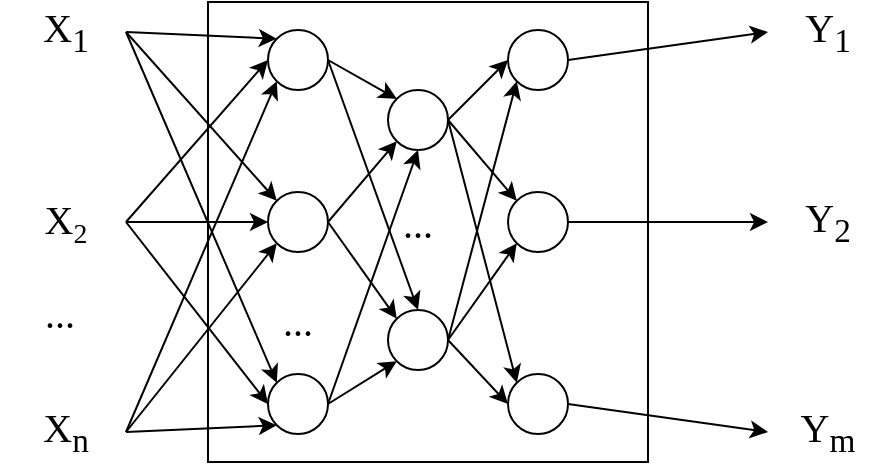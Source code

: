 <mxfile version="24.0.2" type="device">
  <diagram name="Страница — 1" id="Mr-a5qJRFT9egZu9b4EL">
    <mxGraphModel dx="696" dy="408" grid="1" gridSize="10" guides="1" tooltips="1" connect="1" arrows="1" fold="1" page="1" pageScale="1" pageWidth="1169" pageHeight="827" math="0" shadow="0">
      <root>
        <mxCell id="0" />
        <mxCell id="1" parent="0" />
        <mxCell id="cYeco5_5NZNaWGogSFUn-17" value="" style="rounded=0;whiteSpace=wrap;html=1;" vertex="1" parent="1">
          <mxGeometry x="400" y="200" width="220" height="230" as="geometry" />
        </mxCell>
        <mxCell id="cYeco5_5NZNaWGogSFUn-2" value="" style="endArrow=classic;html=1;rounded=0;exitX=1;exitY=0.5;exitDx=0;exitDy=0;entryX=0;entryY=0.5;entryDx=0;entryDy=0;" edge="1" parent="1" source="cYeco5_5NZNaWGogSFUn-5" target="cYeco5_5NZNaWGogSFUn-19">
          <mxGeometry width="50" height="50" relative="1" as="geometry">
            <mxPoint x="360" y="280" as="sourcePoint" />
            <mxPoint x="380" y="280" as="targetPoint" />
          </mxGeometry>
        </mxCell>
        <mxCell id="cYeco5_5NZNaWGogSFUn-3" value="" style="endArrow=classic;html=1;rounded=0;exitX=1;exitY=0.5;exitDx=0;exitDy=0;entryX=0;entryY=0;entryDx=0;entryDy=0;" edge="1" parent="1" source="cYeco5_5NZNaWGogSFUn-4" target="cYeco5_5NZNaWGogSFUn-18">
          <mxGeometry width="50" height="50" relative="1" as="geometry">
            <mxPoint x="360" y="200" as="sourcePoint" />
            <mxPoint x="370" y="130" as="targetPoint" />
          </mxGeometry>
        </mxCell>
        <mxCell id="cYeco5_5NZNaWGogSFUn-4" value="&lt;font style=&quot;font-size: 20px;&quot;&gt;X&lt;sub&gt;1&lt;/sub&gt;&lt;/font&gt;" style="text;html=1;align=center;verticalAlign=middle;whiteSpace=wrap;rounded=0;fontFamily=Times New Roman;" vertex="1" parent="1">
          <mxGeometry x="299" y="200" width="60" height="30" as="geometry" />
        </mxCell>
        <mxCell id="cYeco5_5NZNaWGogSFUn-5" value="&lt;font style=&quot;font-size: 20px;&quot;&gt;X&lt;/font&gt;&lt;font style=&quot;font-size: 16.667px;&quot;&gt;&lt;sub&gt;2&lt;/sub&gt;&lt;/font&gt;" style="text;html=1;align=center;verticalAlign=middle;whiteSpace=wrap;rounded=0;fontFamily=Times New Roman;" vertex="1" parent="1">
          <mxGeometry x="299" y="295" width="60" height="30" as="geometry" />
        </mxCell>
        <mxCell id="cYeco5_5NZNaWGogSFUn-6" value="" style="endArrow=classic;html=1;rounded=0;exitX=1;exitY=0.5;exitDx=0;exitDy=0;entryX=0;entryY=1;entryDx=0;entryDy=0;" edge="1" parent="1" source="cYeco5_5NZNaWGogSFUn-8" target="cYeco5_5NZNaWGogSFUn-23">
          <mxGeometry width="50" height="50" relative="1" as="geometry">
            <mxPoint x="360" y="360" as="sourcePoint" />
            <mxPoint x="390" y="350" as="targetPoint" />
          </mxGeometry>
        </mxCell>
        <mxCell id="cYeco5_5NZNaWGogSFUn-7" value="&lt;span style=&quot;font-size: 20px;&quot;&gt;...&lt;/span&gt;" style="text;html=1;align=center;verticalAlign=middle;whiteSpace=wrap;rounded=0;fontFamily=Times New Roman;" vertex="1" parent="1">
          <mxGeometry x="296" y="340" width="60" height="30" as="geometry" />
        </mxCell>
        <mxCell id="cYeco5_5NZNaWGogSFUn-8" value="&lt;span style=&quot;font-size: 20px;&quot;&gt;X&lt;sub&gt;n&lt;/sub&gt;&lt;/span&gt;" style="text;html=1;align=center;verticalAlign=middle;whiteSpace=wrap;rounded=0;fontFamily=Times New Roman;" vertex="1" parent="1">
          <mxGeometry x="299" y="400" width="60" height="30" as="geometry" />
        </mxCell>
        <mxCell id="cYeco5_5NZNaWGogSFUn-9" value="" style="endArrow=classic;html=1;rounded=0;entryX=0;entryY=0.5;entryDx=0;entryDy=0;exitX=1;exitY=0.5;exitDx=0;exitDy=0;" edge="1" parent="1" source="cYeco5_5NZNaWGogSFUn-45" target="cYeco5_5NZNaWGogSFUn-12">
          <mxGeometry width="50" height="50" relative="1" as="geometry">
            <mxPoint x="610" y="170" as="sourcePoint" />
            <mxPoint x="680" y="200" as="targetPoint" />
          </mxGeometry>
        </mxCell>
        <mxCell id="cYeco5_5NZNaWGogSFUn-10" value="" style="endArrow=classic;html=1;rounded=0;entryX=0;entryY=0.5;entryDx=0;entryDy=0;exitX=1;exitY=0.5;exitDx=0;exitDy=0;" edge="1" parent="1" source="cYeco5_5NZNaWGogSFUn-46" target="cYeco5_5NZNaWGogSFUn-13">
          <mxGeometry width="50" height="50" relative="1" as="geometry">
            <mxPoint x="640" y="280" as="sourcePoint" />
            <mxPoint x="680" y="280" as="targetPoint" />
          </mxGeometry>
        </mxCell>
        <mxCell id="cYeco5_5NZNaWGogSFUn-11" value="" style="endArrow=classic;html=1;rounded=0;entryX=0;entryY=0.5;entryDx=0;entryDy=0;exitX=1;exitY=0.5;exitDx=0;exitDy=0;" edge="1" parent="1" source="cYeco5_5NZNaWGogSFUn-48" target="cYeco5_5NZNaWGogSFUn-15">
          <mxGeometry width="50" height="50" relative="1" as="geometry">
            <mxPoint x="640" y="350" as="sourcePoint" />
            <mxPoint x="680" y="360" as="targetPoint" />
          </mxGeometry>
        </mxCell>
        <mxCell id="cYeco5_5NZNaWGogSFUn-12" value="&lt;span style=&quot;font-size: 20px;&quot;&gt;Y&lt;sub&gt;1&lt;/sub&gt;&lt;/span&gt;" style="text;html=1;align=center;verticalAlign=middle;whiteSpace=wrap;rounded=0;fontFamily=Times New Roman;" vertex="1" parent="1">
          <mxGeometry x="680" y="200" width="60" height="30" as="geometry" />
        </mxCell>
        <mxCell id="cYeco5_5NZNaWGogSFUn-13" value="&lt;span style=&quot;font-size: 20px;&quot;&gt;Y&lt;sub&gt;2&lt;/sub&gt;&lt;/span&gt;" style="text;html=1;align=center;verticalAlign=middle;whiteSpace=wrap;rounded=0;fontFamily=Times New Roman;" vertex="1" parent="1">
          <mxGeometry x="680" y="295" width="60" height="30" as="geometry" />
        </mxCell>
        <mxCell id="cYeco5_5NZNaWGogSFUn-15" value="&lt;span style=&quot;font-size: 20px;&quot;&gt;Y&lt;sub&gt;m&lt;/sub&gt;&lt;/span&gt;" style="text;html=1;align=center;verticalAlign=middle;whiteSpace=wrap;rounded=0;fontFamily=Times New Roman;" vertex="1" parent="1">
          <mxGeometry x="680" y="400" width="60" height="30" as="geometry" />
        </mxCell>
        <mxCell id="cYeco5_5NZNaWGogSFUn-18" value="" style="ellipse;whiteSpace=wrap;html=1;aspect=fixed;" vertex="1" parent="1">
          <mxGeometry x="430" y="214" width="30" height="30" as="geometry" />
        </mxCell>
        <mxCell id="cYeco5_5NZNaWGogSFUn-19" value="" style="ellipse;whiteSpace=wrap;html=1;aspect=fixed;" vertex="1" parent="1">
          <mxGeometry x="430" y="295" width="30" height="30" as="geometry" />
        </mxCell>
        <mxCell id="cYeco5_5NZNaWGogSFUn-21" value="&lt;span style=&quot;font-size: 20px;&quot;&gt;...&lt;/span&gt;" style="text;html=1;align=center;verticalAlign=middle;whiteSpace=wrap;rounded=0;fontFamily=Times New Roman;" vertex="1" parent="1">
          <mxGeometry x="415" y="344" width="60" height="30" as="geometry" />
        </mxCell>
        <mxCell id="cYeco5_5NZNaWGogSFUn-23" value="" style="ellipse;whiteSpace=wrap;html=1;aspect=fixed;" vertex="1" parent="1">
          <mxGeometry x="430" y="386" width="30" height="30" as="geometry" />
        </mxCell>
        <mxCell id="cYeco5_5NZNaWGogSFUn-25" value="" style="endArrow=classic;html=1;rounded=0;entryX=0;entryY=0;entryDx=0;entryDy=0;exitX=1;exitY=0.5;exitDx=0;exitDy=0;" edge="1" parent="1" source="cYeco5_5NZNaWGogSFUn-4" target="cYeco5_5NZNaWGogSFUn-19">
          <mxGeometry width="50" height="50" relative="1" as="geometry">
            <mxPoint x="550" y="320" as="sourcePoint" />
            <mxPoint x="600" y="270" as="targetPoint" />
          </mxGeometry>
        </mxCell>
        <mxCell id="cYeco5_5NZNaWGogSFUn-27" value="" style="endArrow=classic;html=1;rounded=0;entryX=0;entryY=0;entryDx=0;entryDy=0;exitX=1;exitY=0.5;exitDx=0;exitDy=0;" edge="1" parent="1" source="cYeco5_5NZNaWGogSFUn-4" target="cYeco5_5NZNaWGogSFUn-23">
          <mxGeometry width="50" height="50" relative="1" as="geometry">
            <mxPoint x="550" y="320" as="sourcePoint" />
            <mxPoint x="600" y="270" as="targetPoint" />
          </mxGeometry>
        </mxCell>
        <mxCell id="cYeco5_5NZNaWGogSFUn-28" value="" style="endArrow=classic;html=1;rounded=0;exitX=1;exitY=0.5;exitDx=0;exitDy=0;entryX=0;entryY=0.5;entryDx=0;entryDy=0;" edge="1" parent="1" source="cYeco5_5NZNaWGogSFUn-5" target="cYeco5_5NZNaWGogSFUn-18">
          <mxGeometry width="50" height="50" relative="1" as="geometry">
            <mxPoint x="550" y="320" as="sourcePoint" />
            <mxPoint x="600" y="270" as="targetPoint" />
          </mxGeometry>
        </mxCell>
        <mxCell id="cYeco5_5NZNaWGogSFUn-30" value="" style="endArrow=classic;html=1;rounded=0;exitX=1;exitY=0.5;exitDx=0;exitDy=0;entryX=0;entryY=0.5;entryDx=0;entryDy=0;" edge="1" parent="1" source="cYeco5_5NZNaWGogSFUn-5" target="cYeco5_5NZNaWGogSFUn-23">
          <mxGeometry width="50" height="50" relative="1" as="geometry">
            <mxPoint x="550" y="320" as="sourcePoint" />
            <mxPoint x="600" y="270" as="targetPoint" />
          </mxGeometry>
        </mxCell>
        <mxCell id="cYeco5_5NZNaWGogSFUn-31" value="" style="ellipse;whiteSpace=wrap;html=1;aspect=fixed;" vertex="1" parent="1">
          <mxGeometry x="490" y="244" width="30" height="30" as="geometry" />
        </mxCell>
        <mxCell id="cYeco5_5NZNaWGogSFUn-33" value="&lt;span style=&quot;font-size: 20px;&quot;&gt;...&lt;/span&gt;" style="text;html=1;align=center;verticalAlign=middle;whiteSpace=wrap;rounded=0;fontFamily=Times New Roman;" vertex="1" parent="1">
          <mxGeometry x="475" y="295" width="60" height="30" as="geometry" />
        </mxCell>
        <mxCell id="cYeco5_5NZNaWGogSFUn-34" value="" style="ellipse;whiteSpace=wrap;html=1;aspect=fixed;" vertex="1" parent="1">
          <mxGeometry x="490" y="354" width="30" height="30" as="geometry" />
        </mxCell>
        <mxCell id="cYeco5_5NZNaWGogSFUn-35" value="" style="endArrow=classic;html=1;rounded=0;entryX=0;entryY=0;entryDx=0;entryDy=0;exitX=1;exitY=0.5;exitDx=0;exitDy=0;" edge="1" parent="1" source="cYeco5_5NZNaWGogSFUn-18" target="cYeco5_5NZNaWGogSFUn-31">
          <mxGeometry width="50" height="50" relative="1" as="geometry">
            <mxPoint x="550" y="320" as="sourcePoint" />
            <mxPoint x="600" y="270" as="targetPoint" />
          </mxGeometry>
        </mxCell>
        <mxCell id="cYeco5_5NZNaWGogSFUn-37" value="" style="endArrow=classic;html=1;rounded=0;exitX=1;exitY=0.5;exitDx=0;exitDy=0;entryX=0.5;entryY=0;entryDx=0;entryDy=0;" edge="1" parent="1" source="cYeco5_5NZNaWGogSFUn-18" target="cYeco5_5NZNaWGogSFUn-34">
          <mxGeometry width="50" height="50" relative="1" as="geometry">
            <mxPoint x="550" y="320" as="sourcePoint" />
            <mxPoint x="600" y="270" as="targetPoint" />
          </mxGeometry>
        </mxCell>
        <mxCell id="cYeco5_5NZNaWGogSFUn-38" value="" style="endArrow=classic;html=1;rounded=0;entryX=0;entryY=1;entryDx=0;entryDy=0;exitX=1;exitY=0.5;exitDx=0;exitDy=0;" edge="1" parent="1" source="cYeco5_5NZNaWGogSFUn-8" target="cYeco5_5NZNaWGogSFUn-19">
          <mxGeometry width="50" height="50" relative="1" as="geometry">
            <mxPoint x="550" y="320" as="sourcePoint" />
            <mxPoint x="600" y="270" as="targetPoint" />
          </mxGeometry>
        </mxCell>
        <mxCell id="cYeco5_5NZNaWGogSFUn-39" value="" style="endArrow=classic;html=1;rounded=0;entryX=0;entryY=1;entryDx=0;entryDy=0;exitX=1;exitY=0.5;exitDx=0;exitDy=0;" edge="1" parent="1" source="cYeco5_5NZNaWGogSFUn-8" target="cYeco5_5NZNaWGogSFUn-18">
          <mxGeometry width="50" height="50" relative="1" as="geometry">
            <mxPoint x="550" y="320" as="sourcePoint" />
            <mxPoint x="600" y="270" as="targetPoint" />
          </mxGeometry>
        </mxCell>
        <mxCell id="cYeco5_5NZNaWGogSFUn-41" value="" style="endArrow=classic;html=1;rounded=0;exitX=1;exitY=0.5;exitDx=0;exitDy=0;entryX=0;entryY=1;entryDx=0;entryDy=0;" edge="1" parent="1" source="cYeco5_5NZNaWGogSFUn-23" target="cYeco5_5NZNaWGogSFUn-34">
          <mxGeometry width="50" height="50" relative="1" as="geometry">
            <mxPoint x="550" y="320" as="sourcePoint" />
            <mxPoint x="600" y="270" as="targetPoint" />
          </mxGeometry>
        </mxCell>
        <mxCell id="cYeco5_5NZNaWGogSFUn-42" value="" style="endArrow=classic;html=1;rounded=0;entryX=0.5;entryY=1;entryDx=0;entryDy=0;exitX=1;exitY=0.5;exitDx=0;exitDy=0;" edge="1" parent="1" source="cYeco5_5NZNaWGogSFUn-23" target="cYeco5_5NZNaWGogSFUn-31">
          <mxGeometry width="50" height="50" relative="1" as="geometry">
            <mxPoint x="550" y="320" as="sourcePoint" />
            <mxPoint x="600" y="270" as="targetPoint" />
          </mxGeometry>
        </mxCell>
        <mxCell id="cYeco5_5NZNaWGogSFUn-43" value="" style="endArrow=classic;html=1;rounded=0;exitX=1;exitY=0.5;exitDx=0;exitDy=0;entryX=0;entryY=1;entryDx=0;entryDy=0;" edge="1" parent="1" source="cYeco5_5NZNaWGogSFUn-19" target="cYeco5_5NZNaWGogSFUn-31">
          <mxGeometry width="50" height="50" relative="1" as="geometry">
            <mxPoint x="550" y="320" as="sourcePoint" />
            <mxPoint x="600" y="270" as="targetPoint" />
          </mxGeometry>
        </mxCell>
        <mxCell id="cYeco5_5NZNaWGogSFUn-44" value="" style="endArrow=classic;html=1;rounded=0;exitX=1;exitY=0.5;exitDx=0;exitDy=0;entryX=0;entryY=0;entryDx=0;entryDy=0;" edge="1" parent="1" source="cYeco5_5NZNaWGogSFUn-19" target="cYeco5_5NZNaWGogSFUn-34">
          <mxGeometry width="50" height="50" relative="1" as="geometry">
            <mxPoint x="550" y="320" as="sourcePoint" />
            <mxPoint x="600" y="270" as="targetPoint" />
          </mxGeometry>
        </mxCell>
        <mxCell id="cYeco5_5NZNaWGogSFUn-45" value="" style="ellipse;whiteSpace=wrap;html=1;aspect=fixed;" vertex="1" parent="1">
          <mxGeometry x="550" y="214" width="30" height="30" as="geometry" />
        </mxCell>
        <mxCell id="cYeco5_5NZNaWGogSFUn-46" value="" style="ellipse;whiteSpace=wrap;html=1;aspect=fixed;" vertex="1" parent="1">
          <mxGeometry x="550" y="295" width="30" height="30" as="geometry" />
        </mxCell>
        <mxCell id="cYeco5_5NZNaWGogSFUn-48" value="" style="ellipse;whiteSpace=wrap;html=1;aspect=fixed;" vertex="1" parent="1">
          <mxGeometry x="550" y="386" width="30" height="30" as="geometry" />
        </mxCell>
        <mxCell id="cYeco5_5NZNaWGogSFUn-50" value="" style="endArrow=classic;html=1;rounded=0;entryX=0;entryY=0.5;entryDx=0;entryDy=0;exitX=1;exitY=0.5;exitDx=0;exitDy=0;" edge="1" parent="1" source="cYeco5_5NZNaWGogSFUn-31" target="cYeco5_5NZNaWGogSFUn-45">
          <mxGeometry width="50" height="50" relative="1" as="geometry">
            <mxPoint x="550" y="320" as="sourcePoint" />
            <mxPoint x="600" y="270" as="targetPoint" />
          </mxGeometry>
        </mxCell>
        <mxCell id="cYeco5_5NZNaWGogSFUn-51" value="" style="endArrow=classic;html=1;rounded=0;exitX=1;exitY=0.5;exitDx=0;exitDy=0;entryX=0;entryY=0;entryDx=0;entryDy=0;" edge="1" parent="1" source="cYeco5_5NZNaWGogSFUn-31" target="cYeco5_5NZNaWGogSFUn-46">
          <mxGeometry width="50" height="50" relative="1" as="geometry">
            <mxPoint x="550" y="320" as="sourcePoint" />
            <mxPoint x="600" y="270" as="targetPoint" />
          </mxGeometry>
        </mxCell>
        <mxCell id="cYeco5_5NZNaWGogSFUn-52" value="" style="endArrow=classic;html=1;rounded=0;exitX=1;exitY=0.5;exitDx=0;exitDy=0;entryX=0;entryY=0;entryDx=0;entryDy=0;" edge="1" parent="1" source="cYeco5_5NZNaWGogSFUn-31" target="cYeco5_5NZNaWGogSFUn-48">
          <mxGeometry width="50" height="50" relative="1" as="geometry">
            <mxPoint x="550" y="320" as="sourcePoint" />
            <mxPoint x="600" y="270" as="targetPoint" />
          </mxGeometry>
        </mxCell>
        <mxCell id="cYeco5_5NZNaWGogSFUn-53" value="" style="endArrow=classic;html=1;rounded=0;exitX=1;exitY=0.5;exitDx=0;exitDy=0;entryX=0;entryY=1;entryDx=0;entryDy=0;" edge="1" parent="1" source="cYeco5_5NZNaWGogSFUn-34" target="cYeco5_5NZNaWGogSFUn-45">
          <mxGeometry width="50" height="50" relative="1" as="geometry">
            <mxPoint x="550" y="320" as="sourcePoint" />
            <mxPoint x="600" y="270" as="targetPoint" />
          </mxGeometry>
        </mxCell>
        <mxCell id="cYeco5_5NZNaWGogSFUn-54" value="" style="endArrow=classic;html=1;rounded=0;exitX=1;exitY=0.5;exitDx=0;exitDy=0;entryX=0;entryY=1;entryDx=0;entryDy=0;" edge="1" parent="1" source="cYeco5_5NZNaWGogSFUn-34" target="cYeco5_5NZNaWGogSFUn-46">
          <mxGeometry width="50" height="50" relative="1" as="geometry">
            <mxPoint x="550" y="320" as="sourcePoint" />
            <mxPoint x="600" y="270" as="targetPoint" />
          </mxGeometry>
        </mxCell>
        <mxCell id="cYeco5_5NZNaWGogSFUn-55" value="" style="endArrow=classic;html=1;rounded=0;exitX=1;exitY=0.5;exitDx=0;exitDy=0;entryX=0;entryY=0.5;entryDx=0;entryDy=0;" edge="1" parent="1" source="cYeco5_5NZNaWGogSFUn-34" target="cYeco5_5NZNaWGogSFUn-48">
          <mxGeometry width="50" height="50" relative="1" as="geometry">
            <mxPoint x="550" y="320" as="sourcePoint" />
            <mxPoint x="600" y="270" as="targetPoint" />
          </mxGeometry>
        </mxCell>
      </root>
    </mxGraphModel>
  </diagram>
</mxfile>
